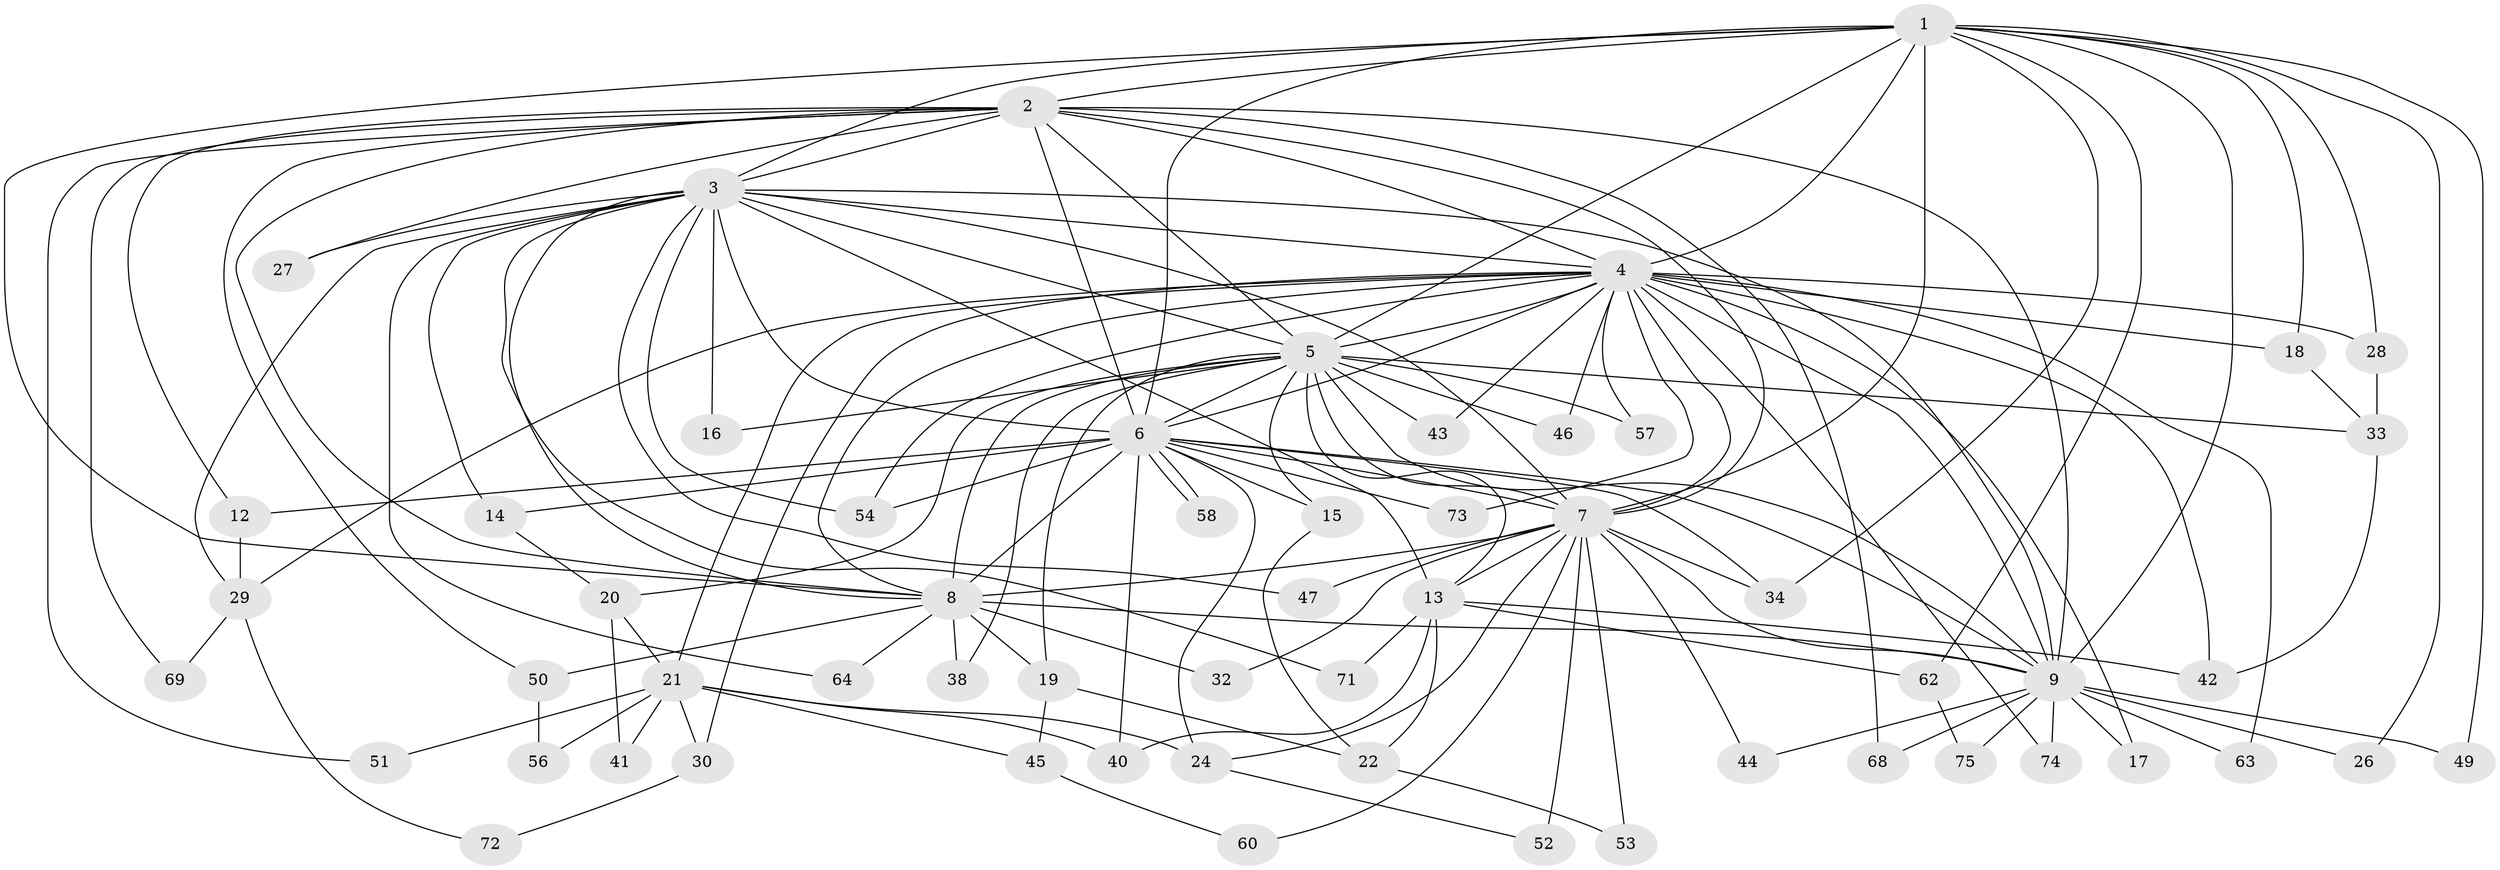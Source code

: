 // Generated by graph-tools (version 1.1) at 2025/51/02/27/25 19:51:51]
// undirected, 58 vertices, 143 edges
graph export_dot {
graph [start="1"]
  node [color=gray90,style=filled];
  1 [super="+39"];
  2 [super="+36"];
  3 [super="+23"];
  4 [super="+11"];
  5 [super="+10"];
  6 [super="+76"];
  7 [super="+48"];
  8 [super="+35"];
  9 [super="+70"];
  12;
  13 [super="+37"];
  14;
  15;
  16;
  17;
  18;
  19;
  20;
  21 [super="+25"];
  22 [super="+61"];
  24;
  26;
  27;
  28 [super="+66"];
  29 [super="+31"];
  30;
  32;
  33;
  34;
  38;
  40 [super="+67"];
  41;
  42 [super="+55"];
  43;
  44;
  45;
  46;
  47;
  49;
  50;
  51;
  52 [super="+59"];
  53;
  54 [super="+65"];
  56;
  57;
  58;
  60;
  62;
  63;
  64;
  68;
  69;
  71;
  72;
  73;
  74;
  75;
  1 -- 2;
  1 -- 3;
  1 -- 4;
  1 -- 5 [weight=2];
  1 -- 6;
  1 -- 7 [weight=2];
  1 -- 8;
  1 -- 9;
  1 -- 18;
  1 -- 26;
  1 -- 28;
  1 -- 49;
  1 -- 62;
  1 -- 34;
  2 -- 3;
  2 -- 4 [weight=2];
  2 -- 5 [weight=2];
  2 -- 6;
  2 -- 7;
  2 -- 8;
  2 -- 9;
  2 -- 12;
  2 -- 27;
  2 -- 50;
  2 -- 51;
  2 -- 69;
  2 -- 68;
  3 -- 4;
  3 -- 5 [weight=2];
  3 -- 6;
  3 -- 7;
  3 -- 8;
  3 -- 9;
  3 -- 14;
  3 -- 16;
  3 -- 27;
  3 -- 47;
  3 -- 64;
  3 -- 71;
  3 -- 13;
  3 -- 54;
  3 -- 29;
  4 -- 5 [weight=2];
  4 -- 6;
  4 -- 7;
  4 -- 8 [weight=2];
  4 -- 9;
  4 -- 17;
  4 -- 18;
  4 -- 21;
  4 -- 29;
  4 -- 30;
  4 -- 42;
  4 -- 43;
  4 -- 46;
  4 -- 57;
  4 -- 63;
  4 -- 73;
  4 -- 74;
  4 -- 28;
  4 -- 54;
  5 -- 6 [weight=2];
  5 -- 7 [weight=2];
  5 -- 8 [weight=3];
  5 -- 9 [weight=2];
  5 -- 19;
  5 -- 43;
  5 -- 57;
  5 -- 33;
  5 -- 38;
  5 -- 13;
  5 -- 46;
  5 -- 15;
  5 -- 16;
  5 -- 20;
  6 -- 7 [weight=2];
  6 -- 8;
  6 -- 9;
  6 -- 12;
  6 -- 14;
  6 -- 15;
  6 -- 24;
  6 -- 34;
  6 -- 40;
  6 -- 54;
  6 -- 58;
  6 -- 58;
  6 -- 73;
  7 -- 8;
  7 -- 9;
  7 -- 13;
  7 -- 24;
  7 -- 32;
  7 -- 34;
  7 -- 44;
  7 -- 47;
  7 -- 60;
  7 -- 52 [weight=2];
  7 -- 53;
  8 -- 9 [weight=2];
  8 -- 19;
  8 -- 32;
  8 -- 38;
  8 -- 50;
  8 -- 64;
  9 -- 17;
  9 -- 26;
  9 -- 44;
  9 -- 49;
  9 -- 63;
  9 -- 68;
  9 -- 74;
  9 -- 75;
  12 -- 29;
  13 -- 42;
  13 -- 62;
  13 -- 71;
  13 -- 22;
  13 -- 40;
  14 -- 20;
  15 -- 22;
  18 -- 33;
  19 -- 22;
  19 -- 45;
  20 -- 21;
  20 -- 41;
  21 -- 30;
  21 -- 40;
  21 -- 45;
  21 -- 51;
  21 -- 24;
  21 -- 41;
  21 -- 56;
  22 -- 53;
  24 -- 52;
  28 -- 33;
  29 -- 69;
  29 -- 72;
  30 -- 72;
  33 -- 42;
  45 -- 60;
  50 -- 56;
  62 -- 75;
}
